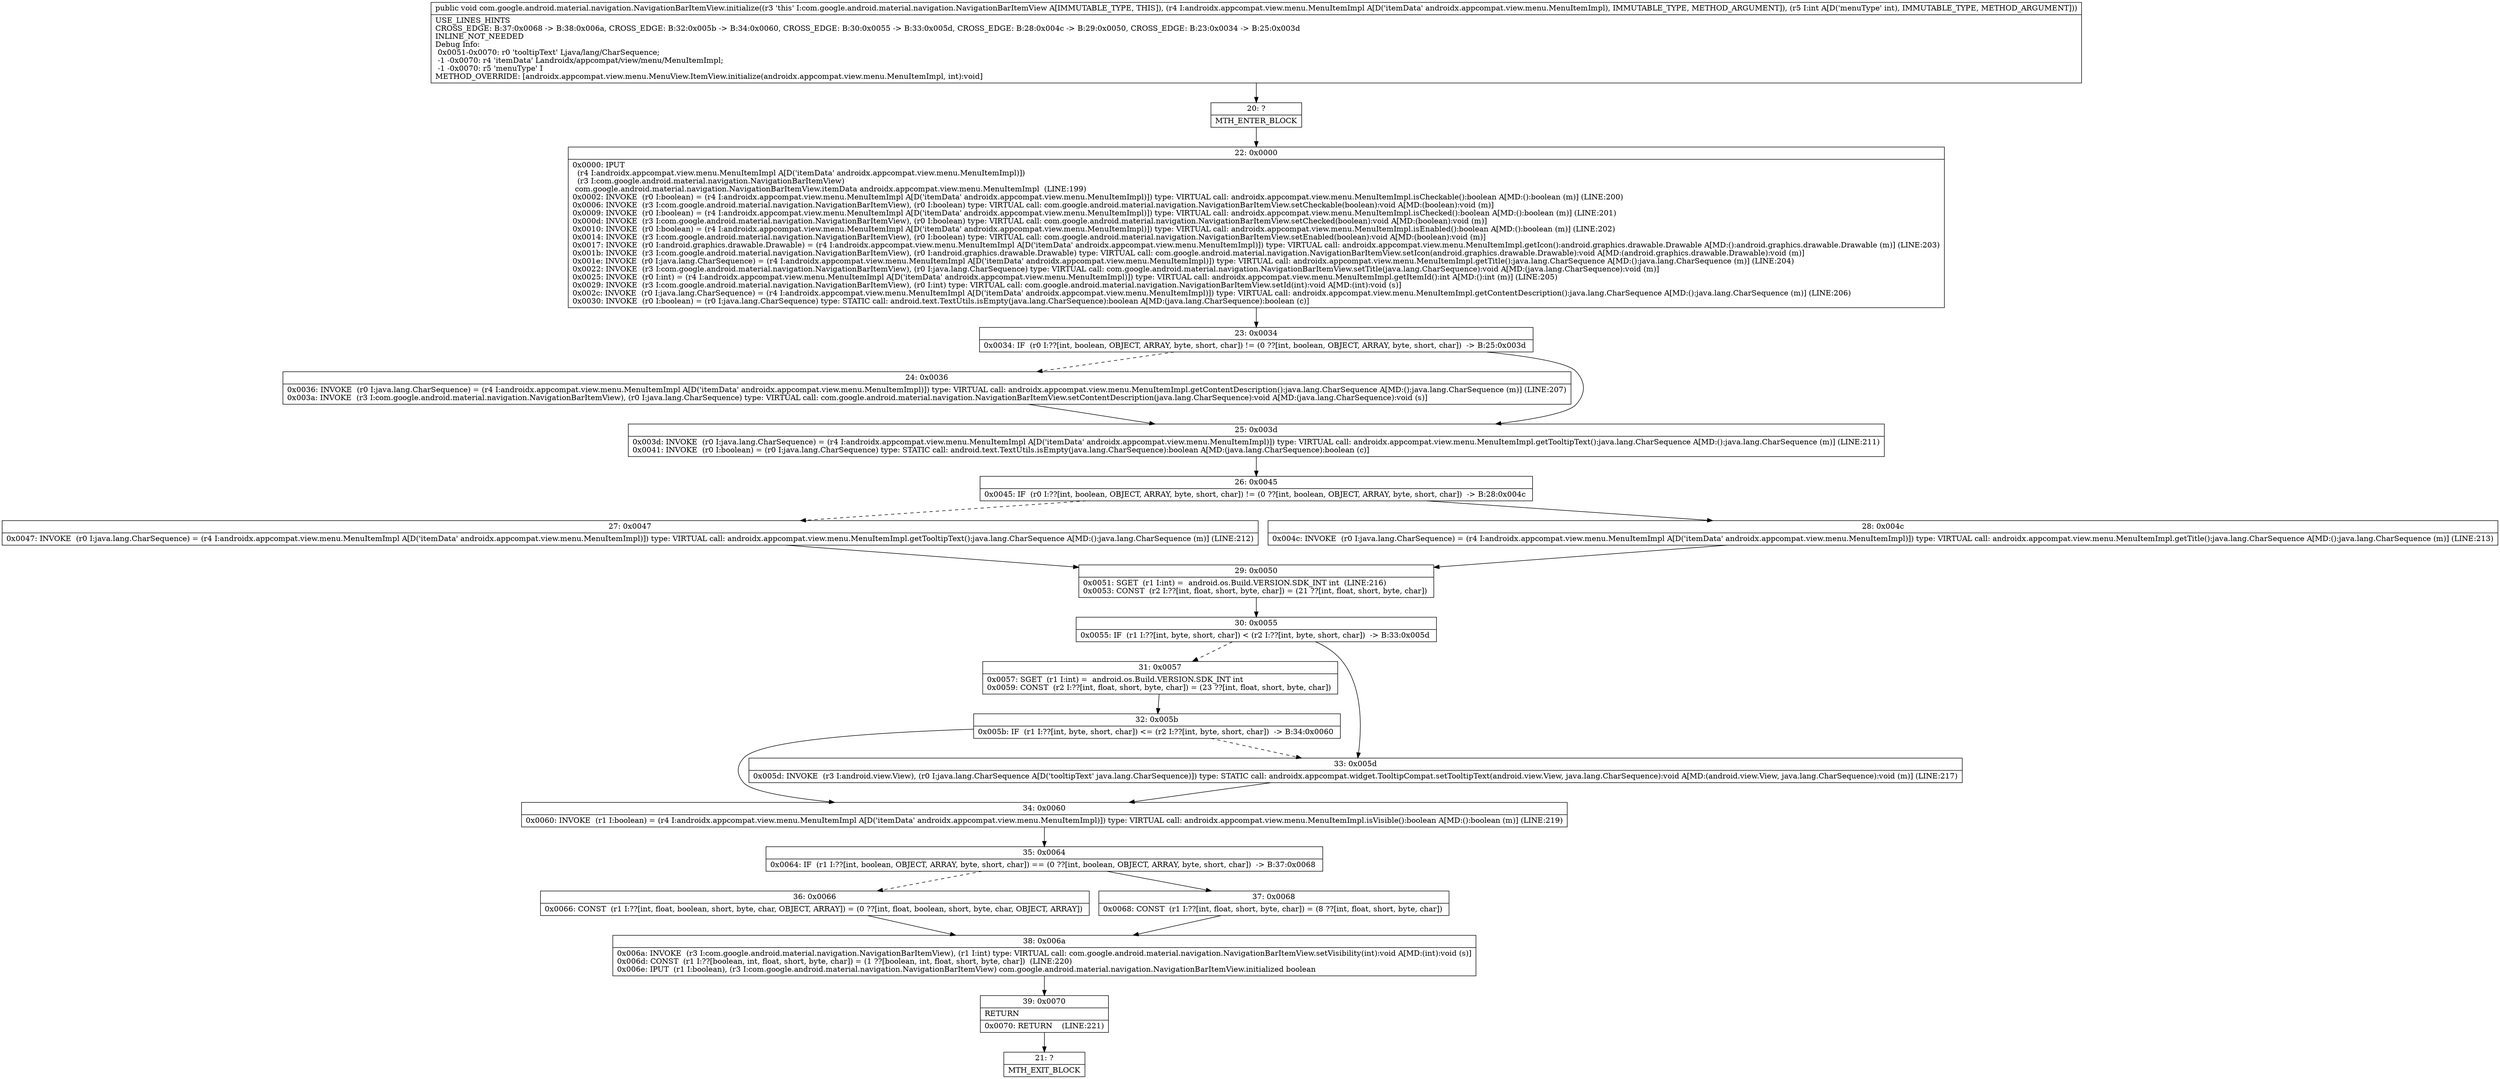digraph "CFG forcom.google.android.material.navigation.NavigationBarItemView.initialize(Landroidx\/appcompat\/view\/menu\/MenuItemImpl;I)V" {
Node_20 [shape=record,label="{20\:\ ?|MTH_ENTER_BLOCK\l}"];
Node_22 [shape=record,label="{22\:\ 0x0000|0x0000: IPUT  \l  (r4 I:androidx.appcompat.view.menu.MenuItemImpl A[D('itemData' androidx.appcompat.view.menu.MenuItemImpl)])\l  (r3 I:com.google.android.material.navigation.NavigationBarItemView)\l com.google.android.material.navigation.NavigationBarItemView.itemData androidx.appcompat.view.menu.MenuItemImpl  (LINE:199)\l0x0002: INVOKE  (r0 I:boolean) = (r4 I:androidx.appcompat.view.menu.MenuItemImpl A[D('itemData' androidx.appcompat.view.menu.MenuItemImpl)]) type: VIRTUAL call: androidx.appcompat.view.menu.MenuItemImpl.isCheckable():boolean A[MD:():boolean (m)] (LINE:200)\l0x0006: INVOKE  (r3 I:com.google.android.material.navigation.NavigationBarItemView), (r0 I:boolean) type: VIRTUAL call: com.google.android.material.navigation.NavigationBarItemView.setCheckable(boolean):void A[MD:(boolean):void (m)]\l0x0009: INVOKE  (r0 I:boolean) = (r4 I:androidx.appcompat.view.menu.MenuItemImpl A[D('itemData' androidx.appcompat.view.menu.MenuItemImpl)]) type: VIRTUAL call: androidx.appcompat.view.menu.MenuItemImpl.isChecked():boolean A[MD:():boolean (m)] (LINE:201)\l0x000d: INVOKE  (r3 I:com.google.android.material.navigation.NavigationBarItemView), (r0 I:boolean) type: VIRTUAL call: com.google.android.material.navigation.NavigationBarItemView.setChecked(boolean):void A[MD:(boolean):void (m)]\l0x0010: INVOKE  (r0 I:boolean) = (r4 I:androidx.appcompat.view.menu.MenuItemImpl A[D('itemData' androidx.appcompat.view.menu.MenuItemImpl)]) type: VIRTUAL call: androidx.appcompat.view.menu.MenuItemImpl.isEnabled():boolean A[MD:():boolean (m)] (LINE:202)\l0x0014: INVOKE  (r3 I:com.google.android.material.navigation.NavigationBarItemView), (r0 I:boolean) type: VIRTUAL call: com.google.android.material.navigation.NavigationBarItemView.setEnabled(boolean):void A[MD:(boolean):void (m)]\l0x0017: INVOKE  (r0 I:android.graphics.drawable.Drawable) = (r4 I:androidx.appcompat.view.menu.MenuItemImpl A[D('itemData' androidx.appcompat.view.menu.MenuItemImpl)]) type: VIRTUAL call: androidx.appcompat.view.menu.MenuItemImpl.getIcon():android.graphics.drawable.Drawable A[MD:():android.graphics.drawable.Drawable (m)] (LINE:203)\l0x001b: INVOKE  (r3 I:com.google.android.material.navigation.NavigationBarItemView), (r0 I:android.graphics.drawable.Drawable) type: VIRTUAL call: com.google.android.material.navigation.NavigationBarItemView.setIcon(android.graphics.drawable.Drawable):void A[MD:(android.graphics.drawable.Drawable):void (m)]\l0x001e: INVOKE  (r0 I:java.lang.CharSequence) = (r4 I:androidx.appcompat.view.menu.MenuItemImpl A[D('itemData' androidx.appcompat.view.menu.MenuItemImpl)]) type: VIRTUAL call: androidx.appcompat.view.menu.MenuItemImpl.getTitle():java.lang.CharSequence A[MD:():java.lang.CharSequence (m)] (LINE:204)\l0x0022: INVOKE  (r3 I:com.google.android.material.navigation.NavigationBarItemView), (r0 I:java.lang.CharSequence) type: VIRTUAL call: com.google.android.material.navigation.NavigationBarItemView.setTitle(java.lang.CharSequence):void A[MD:(java.lang.CharSequence):void (m)]\l0x0025: INVOKE  (r0 I:int) = (r4 I:androidx.appcompat.view.menu.MenuItemImpl A[D('itemData' androidx.appcompat.view.menu.MenuItemImpl)]) type: VIRTUAL call: androidx.appcompat.view.menu.MenuItemImpl.getItemId():int A[MD:():int (m)] (LINE:205)\l0x0029: INVOKE  (r3 I:com.google.android.material.navigation.NavigationBarItemView), (r0 I:int) type: VIRTUAL call: com.google.android.material.navigation.NavigationBarItemView.setId(int):void A[MD:(int):void (s)]\l0x002c: INVOKE  (r0 I:java.lang.CharSequence) = (r4 I:androidx.appcompat.view.menu.MenuItemImpl A[D('itemData' androidx.appcompat.view.menu.MenuItemImpl)]) type: VIRTUAL call: androidx.appcompat.view.menu.MenuItemImpl.getContentDescription():java.lang.CharSequence A[MD:():java.lang.CharSequence (m)] (LINE:206)\l0x0030: INVOKE  (r0 I:boolean) = (r0 I:java.lang.CharSequence) type: STATIC call: android.text.TextUtils.isEmpty(java.lang.CharSequence):boolean A[MD:(java.lang.CharSequence):boolean (c)]\l}"];
Node_23 [shape=record,label="{23\:\ 0x0034|0x0034: IF  (r0 I:??[int, boolean, OBJECT, ARRAY, byte, short, char]) != (0 ??[int, boolean, OBJECT, ARRAY, byte, short, char])  \-\> B:25:0x003d \l}"];
Node_24 [shape=record,label="{24\:\ 0x0036|0x0036: INVOKE  (r0 I:java.lang.CharSequence) = (r4 I:androidx.appcompat.view.menu.MenuItemImpl A[D('itemData' androidx.appcompat.view.menu.MenuItemImpl)]) type: VIRTUAL call: androidx.appcompat.view.menu.MenuItemImpl.getContentDescription():java.lang.CharSequence A[MD:():java.lang.CharSequence (m)] (LINE:207)\l0x003a: INVOKE  (r3 I:com.google.android.material.navigation.NavigationBarItemView), (r0 I:java.lang.CharSequence) type: VIRTUAL call: com.google.android.material.navigation.NavigationBarItemView.setContentDescription(java.lang.CharSequence):void A[MD:(java.lang.CharSequence):void (s)]\l}"];
Node_25 [shape=record,label="{25\:\ 0x003d|0x003d: INVOKE  (r0 I:java.lang.CharSequence) = (r4 I:androidx.appcompat.view.menu.MenuItemImpl A[D('itemData' androidx.appcompat.view.menu.MenuItemImpl)]) type: VIRTUAL call: androidx.appcompat.view.menu.MenuItemImpl.getTooltipText():java.lang.CharSequence A[MD:():java.lang.CharSequence (m)] (LINE:211)\l0x0041: INVOKE  (r0 I:boolean) = (r0 I:java.lang.CharSequence) type: STATIC call: android.text.TextUtils.isEmpty(java.lang.CharSequence):boolean A[MD:(java.lang.CharSequence):boolean (c)]\l}"];
Node_26 [shape=record,label="{26\:\ 0x0045|0x0045: IF  (r0 I:??[int, boolean, OBJECT, ARRAY, byte, short, char]) != (0 ??[int, boolean, OBJECT, ARRAY, byte, short, char])  \-\> B:28:0x004c \l}"];
Node_27 [shape=record,label="{27\:\ 0x0047|0x0047: INVOKE  (r0 I:java.lang.CharSequence) = (r4 I:androidx.appcompat.view.menu.MenuItemImpl A[D('itemData' androidx.appcompat.view.menu.MenuItemImpl)]) type: VIRTUAL call: androidx.appcompat.view.menu.MenuItemImpl.getTooltipText():java.lang.CharSequence A[MD:():java.lang.CharSequence (m)] (LINE:212)\l}"];
Node_29 [shape=record,label="{29\:\ 0x0050|0x0051: SGET  (r1 I:int) =  android.os.Build.VERSION.SDK_INT int  (LINE:216)\l0x0053: CONST  (r2 I:??[int, float, short, byte, char]) = (21 ??[int, float, short, byte, char]) \l}"];
Node_30 [shape=record,label="{30\:\ 0x0055|0x0055: IF  (r1 I:??[int, byte, short, char]) \< (r2 I:??[int, byte, short, char])  \-\> B:33:0x005d \l}"];
Node_31 [shape=record,label="{31\:\ 0x0057|0x0057: SGET  (r1 I:int) =  android.os.Build.VERSION.SDK_INT int \l0x0059: CONST  (r2 I:??[int, float, short, byte, char]) = (23 ??[int, float, short, byte, char]) \l}"];
Node_32 [shape=record,label="{32\:\ 0x005b|0x005b: IF  (r1 I:??[int, byte, short, char]) \<= (r2 I:??[int, byte, short, char])  \-\> B:34:0x0060 \l}"];
Node_34 [shape=record,label="{34\:\ 0x0060|0x0060: INVOKE  (r1 I:boolean) = (r4 I:androidx.appcompat.view.menu.MenuItemImpl A[D('itemData' androidx.appcompat.view.menu.MenuItemImpl)]) type: VIRTUAL call: androidx.appcompat.view.menu.MenuItemImpl.isVisible():boolean A[MD:():boolean (m)] (LINE:219)\l}"];
Node_35 [shape=record,label="{35\:\ 0x0064|0x0064: IF  (r1 I:??[int, boolean, OBJECT, ARRAY, byte, short, char]) == (0 ??[int, boolean, OBJECT, ARRAY, byte, short, char])  \-\> B:37:0x0068 \l}"];
Node_36 [shape=record,label="{36\:\ 0x0066|0x0066: CONST  (r1 I:??[int, float, boolean, short, byte, char, OBJECT, ARRAY]) = (0 ??[int, float, boolean, short, byte, char, OBJECT, ARRAY]) \l}"];
Node_38 [shape=record,label="{38\:\ 0x006a|0x006a: INVOKE  (r3 I:com.google.android.material.navigation.NavigationBarItemView), (r1 I:int) type: VIRTUAL call: com.google.android.material.navigation.NavigationBarItemView.setVisibility(int):void A[MD:(int):void (s)]\l0x006d: CONST  (r1 I:??[boolean, int, float, short, byte, char]) = (1 ??[boolean, int, float, short, byte, char])  (LINE:220)\l0x006e: IPUT  (r1 I:boolean), (r3 I:com.google.android.material.navigation.NavigationBarItemView) com.google.android.material.navigation.NavigationBarItemView.initialized boolean \l}"];
Node_39 [shape=record,label="{39\:\ 0x0070|RETURN\l|0x0070: RETURN    (LINE:221)\l}"];
Node_21 [shape=record,label="{21\:\ ?|MTH_EXIT_BLOCK\l}"];
Node_37 [shape=record,label="{37\:\ 0x0068|0x0068: CONST  (r1 I:??[int, float, short, byte, char]) = (8 ??[int, float, short, byte, char]) \l}"];
Node_33 [shape=record,label="{33\:\ 0x005d|0x005d: INVOKE  (r3 I:android.view.View), (r0 I:java.lang.CharSequence A[D('tooltipText' java.lang.CharSequence)]) type: STATIC call: androidx.appcompat.widget.TooltipCompat.setTooltipText(android.view.View, java.lang.CharSequence):void A[MD:(android.view.View, java.lang.CharSequence):void (m)] (LINE:217)\l}"];
Node_28 [shape=record,label="{28\:\ 0x004c|0x004c: INVOKE  (r0 I:java.lang.CharSequence) = (r4 I:androidx.appcompat.view.menu.MenuItemImpl A[D('itemData' androidx.appcompat.view.menu.MenuItemImpl)]) type: VIRTUAL call: androidx.appcompat.view.menu.MenuItemImpl.getTitle():java.lang.CharSequence A[MD:():java.lang.CharSequence (m)] (LINE:213)\l}"];
MethodNode[shape=record,label="{public void com.google.android.material.navigation.NavigationBarItemView.initialize((r3 'this' I:com.google.android.material.navigation.NavigationBarItemView A[IMMUTABLE_TYPE, THIS]), (r4 I:androidx.appcompat.view.menu.MenuItemImpl A[D('itemData' androidx.appcompat.view.menu.MenuItemImpl), IMMUTABLE_TYPE, METHOD_ARGUMENT]), (r5 I:int A[D('menuType' int), IMMUTABLE_TYPE, METHOD_ARGUMENT]))  | USE_LINES_HINTS\lCROSS_EDGE: B:37:0x0068 \-\> B:38:0x006a, CROSS_EDGE: B:32:0x005b \-\> B:34:0x0060, CROSS_EDGE: B:30:0x0055 \-\> B:33:0x005d, CROSS_EDGE: B:28:0x004c \-\> B:29:0x0050, CROSS_EDGE: B:23:0x0034 \-\> B:25:0x003d\lINLINE_NOT_NEEDED\lDebug Info:\l  0x0051\-0x0070: r0 'tooltipText' Ljava\/lang\/CharSequence;\l  \-1 \-0x0070: r4 'itemData' Landroidx\/appcompat\/view\/menu\/MenuItemImpl;\l  \-1 \-0x0070: r5 'menuType' I\lMETHOD_OVERRIDE: [androidx.appcompat.view.menu.MenuView.ItemView.initialize(androidx.appcompat.view.menu.MenuItemImpl, int):void]\l}"];
MethodNode -> Node_20;Node_20 -> Node_22;
Node_22 -> Node_23;
Node_23 -> Node_24[style=dashed];
Node_23 -> Node_25;
Node_24 -> Node_25;
Node_25 -> Node_26;
Node_26 -> Node_27[style=dashed];
Node_26 -> Node_28;
Node_27 -> Node_29;
Node_29 -> Node_30;
Node_30 -> Node_31[style=dashed];
Node_30 -> Node_33;
Node_31 -> Node_32;
Node_32 -> Node_33[style=dashed];
Node_32 -> Node_34;
Node_34 -> Node_35;
Node_35 -> Node_36[style=dashed];
Node_35 -> Node_37;
Node_36 -> Node_38;
Node_38 -> Node_39;
Node_39 -> Node_21;
Node_37 -> Node_38;
Node_33 -> Node_34;
Node_28 -> Node_29;
}

